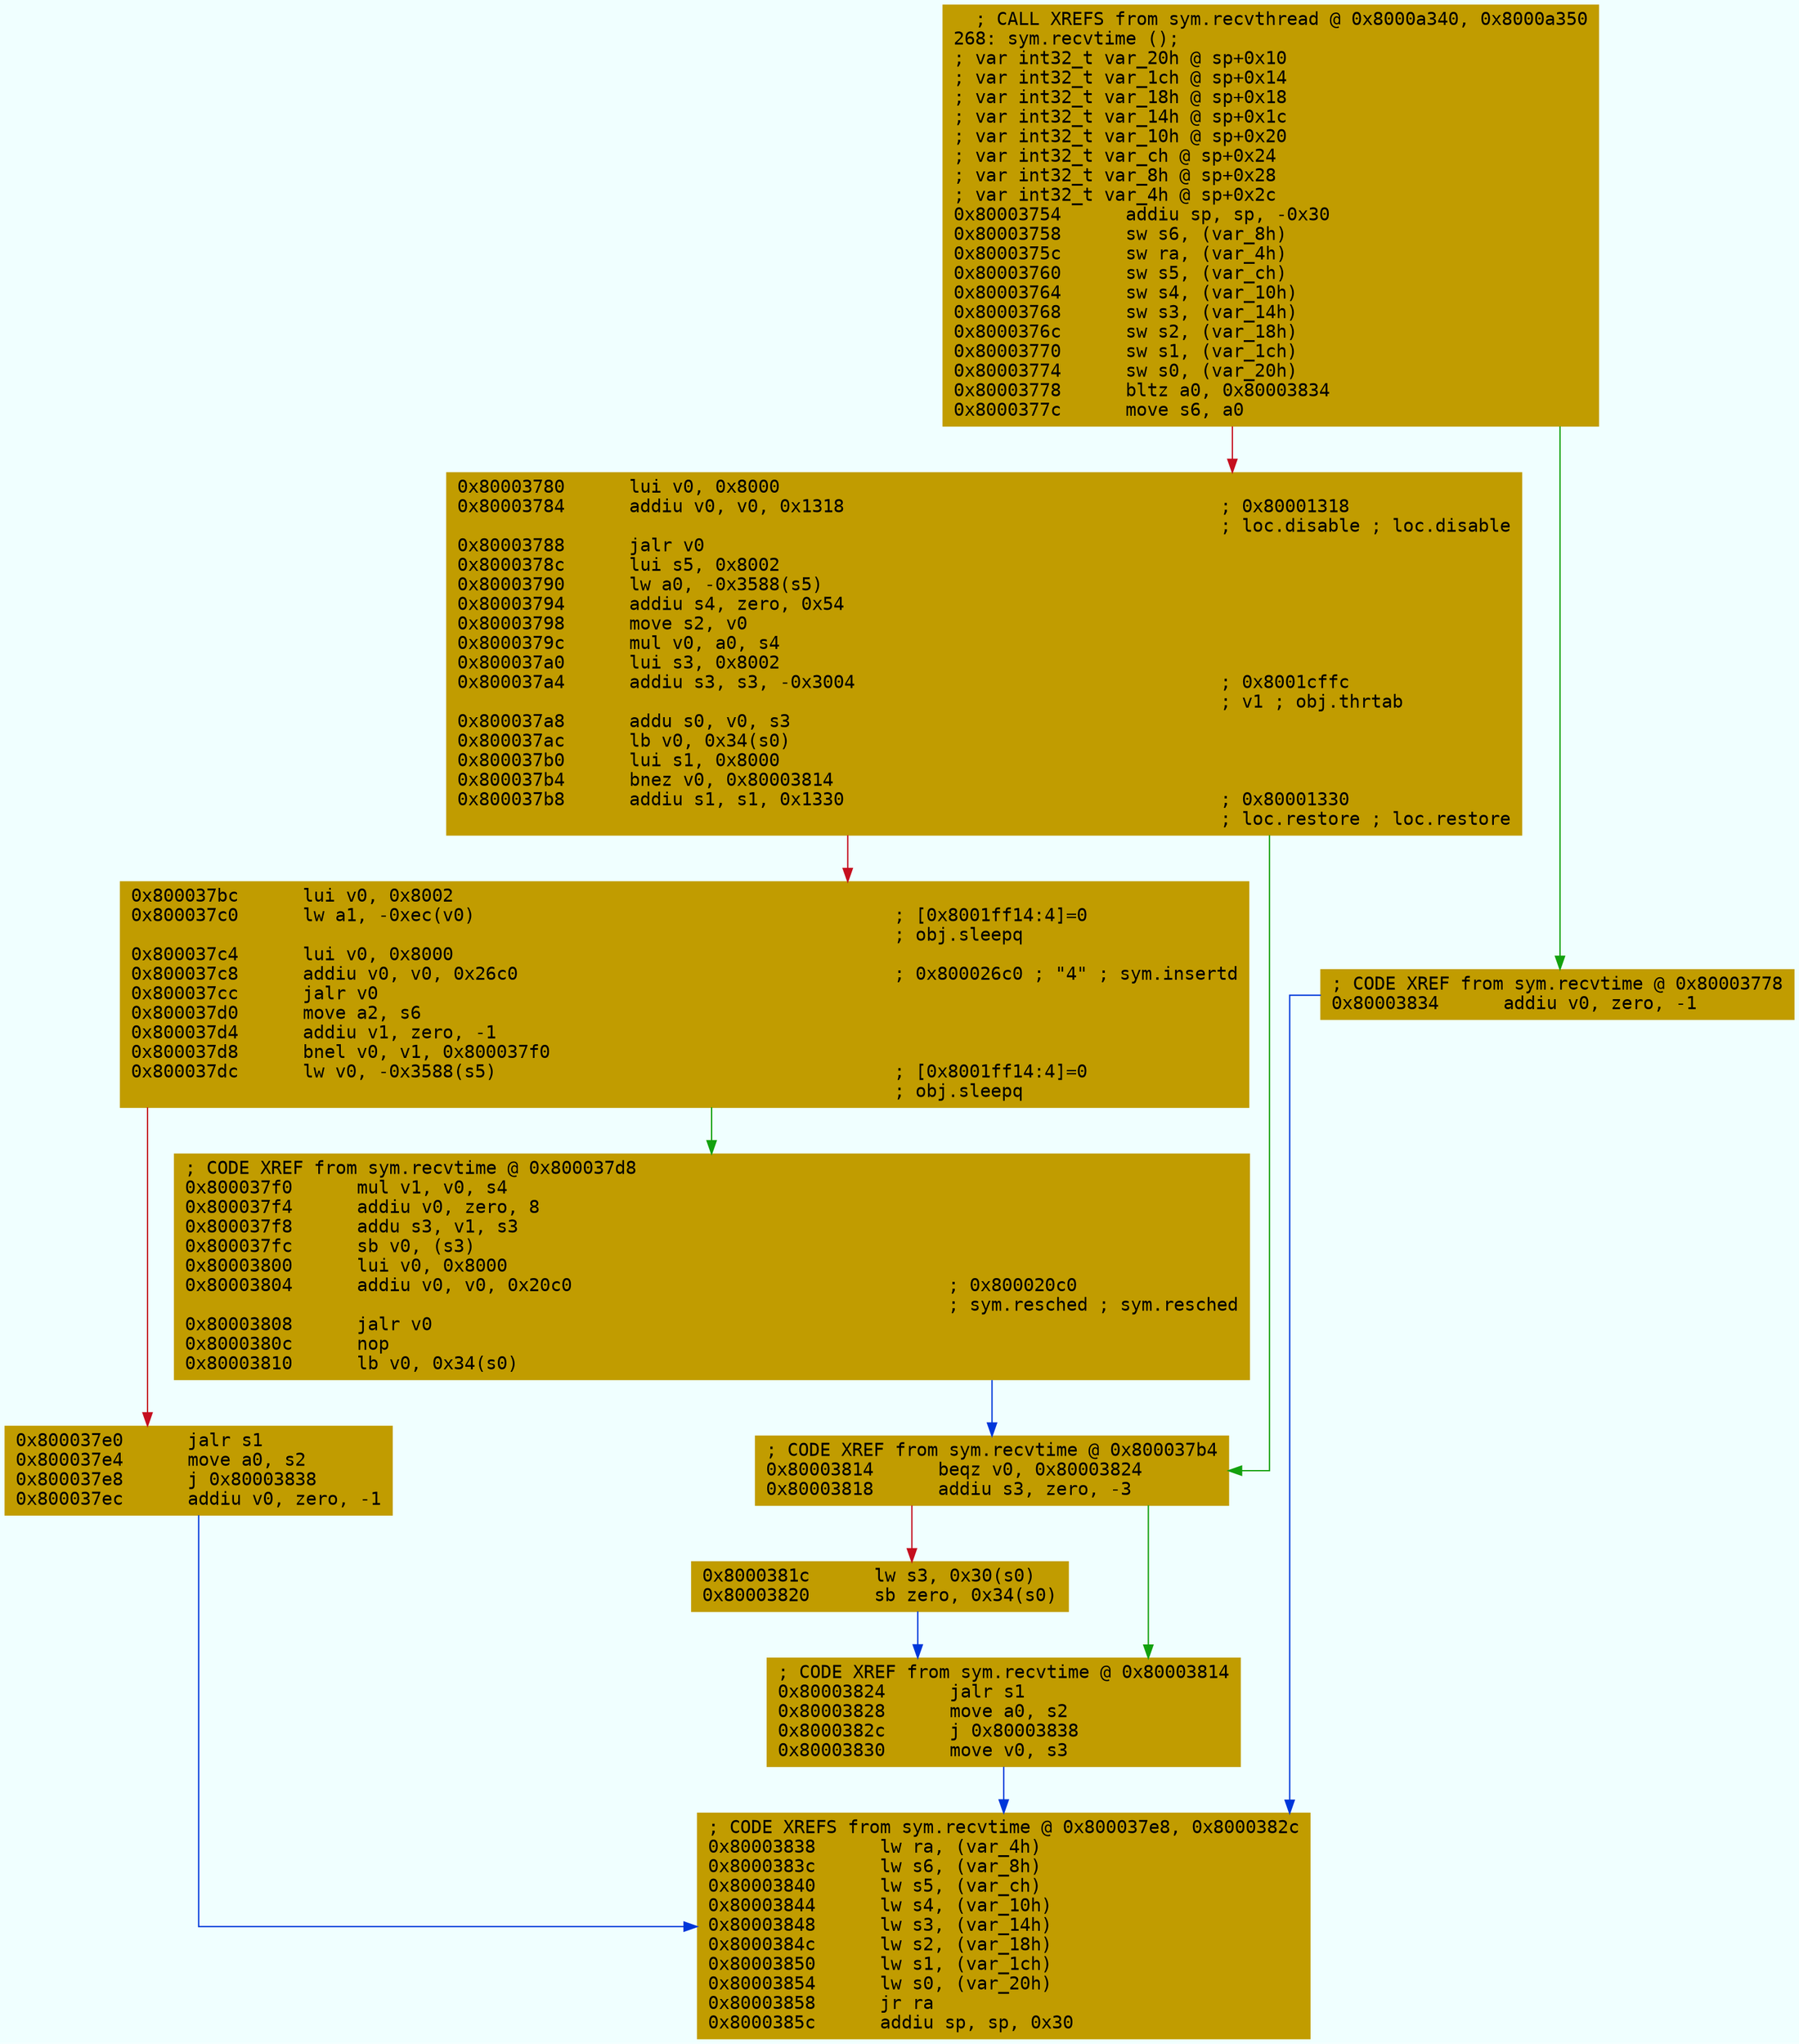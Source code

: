 digraph code {
	graph [bgcolor=azure fontsize=8 fontname="Courier" splines="ortho"];
	node [fillcolor=gray style=filled shape=box];
	edge [arrowhead="normal"];
	"0x80003754" [URL="sym.recvtime/0x80003754", fillcolor="#c19c00",color="#c19c00", fontname="Courier",label="  ; CALL XREFS from sym.recvthread @ 0x8000a340, 0x8000a350\l268: sym.recvtime ();\l; var int32_t var_20h @ sp+0x10\l; var int32_t var_1ch @ sp+0x14\l; var int32_t var_18h @ sp+0x18\l; var int32_t var_14h @ sp+0x1c\l; var int32_t var_10h @ sp+0x20\l; var int32_t var_ch @ sp+0x24\l; var int32_t var_8h @ sp+0x28\l; var int32_t var_4h @ sp+0x2c\l0x80003754      addiu sp, sp, -0x30\l0x80003758      sw s6, (var_8h)\l0x8000375c      sw ra, (var_4h)\l0x80003760      sw s5, (var_ch)\l0x80003764      sw s4, (var_10h)\l0x80003768      sw s3, (var_14h)\l0x8000376c      sw s2, (var_18h)\l0x80003770      sw s1, (var_1ch)\l0x80003774      sw s0, (var_20h)\l0x80003778      bltz a0, 0x80003834\l0x8000377c      move s6, a0\l"]
	"0x80003780" [URL="sym.recvtime/0x80003780", fillcolor="#c19c00",color="#c19c00", fontname="Courier",label="0x80003780      lui v0, 0x8000\l0x80003784      addiu v0, v0, 0x1318                                   ; 0x80001318\l                                                                       ; loc.disable ; loc.disable\l0x80003788      jalr v0\l0x8000378c      lui s5, 0x8002\l0x80003790      lw a0, -0x3588(s5)\l0x80003794      addiu s4, zero, 0x54\l0x80003798      move s2, v0\l0x8000379c      mul v0, a0, s4\l0x800037a0      lui s3, 0x8002\l0x800037a4      addiu s3, s3, -0x3004                                  ; 0x8001cffc\l                                                                       ; v1 ; obj.thrtab\l0x800037a8      addu s0, v0, s3\l0x800037ac      lb v0, 0x34(s0)\l0x800037b0      lui s1, 0x8000\l0x800037b4      bnez v0, 0x80003814\l0x800037b8      addiu s1, s1, 0x1330                                   ; 0x80001330\l                                                                       ; loc.restore ; loc.restore\l"]
	"0x800037bc" [URL="sym.recvtime/0x800037bc", fillcolor="#c19c00",color="#c19c00", fontname="Courier",label="0x800037bc      lui v0, 0x8002\l0x800037c0      lw a1, -0xec(v0)                                       ; [0x8001ff14:4]=0\l                                                                       ; obj.sleepq\l0x800037c4      lui v0, 0x8000\l0x800037c8      addiu v0, v0, 0x26c0                                   ; 0x800026c0 ; \"4\" ; sym.insertd\l0x800037cc      jalr v0\l0x800037d0      move a2, s6\l0x800037d4      addiu v1, zero, -1\l0x800037d8      bnel v0, v1, 0x800037f0\l0x800037dc      lw v0, -0x3588(s5)                                     ; [0x8001ff14:4]=0\l                                                                       ; obj.sleepq\l"]
	"0x800037e0" [URL="sym.recvtime/0x800037e0", fillcolor="#c19c00",color="#c19c00", fontname="Courier",label="0x800037e0      jalr s1\l0x800037e4      move a0, s2\l0x800037e8      j 0x80003838\l0x800037ec      addiu v0, zero, -1\l"]
	"0x800037f0" [URL="sym.recvtime/0x800037f0", fillcolor="#c19c00",color="#c19c00", fontname="Courier",label="; CODE XREF from sym.recvtime @ 0x800037d8\l0x800037f0      mul v1, v0, s4\l0x800037f4      addiu v0, zero, 8\l0x800037f8      addu s3, v1, s3\l0x800037fc      sb v0, (s3)\l0x80003800      lui v0, 0x8000\l0x80003804      addiu v0, v0, 0x20c0                                   ; 0x800020c0\l                                                                       ; sym.resched ; sym.resched\l0x80003808      jalr v0\l0x8000380c      nop\l0x80003810      lb v0, 0x34(s0)\l"]
	"0x80003814" [URL="sym.recvtime/0x80003814", fillcolor="#c19c00",color="#c19c00", fontname="Courier",label="; CODE XREF from sym.recvtime @ 0x800037b4\l0x80003814      beqz v0, 0x80003824\l0x80003818      addiu s3, zero, -3\l"]
	"0x8000381c" [URL="sym.recvtime/0x8000381c", fillcolor="#c19c00",color="#c19c00", fontname="Courier",label="0x8000381c      lw s3, 0x30(s0)\l0x80003820      sb zero, 0x34(s0)\l"]
	"0x80003824" [URL="sym.recvtime/0x80003824", fillcolor="#c19c00",color="#c19c00", fontname="Courier",label="; CODE XREF from sym.recvtime @ 0x80003814\l0x80003824      jalr s1\l0x80003828      move a0, s2\l0x8000382c      j 0x80003838\l0x80003830      move v0, s3\l"]
	"0x80003834" [URL="sym.recvtime/0x80003834", fillcolor="#c19c00",color="#c19c00", fontname="Courier",label="; CODE XREF from sym.recvtime @ 0x80003778\l0x80003834      addiu v0, zero, -1\l"]
	"0x80003838" [URL="sym.recvtime/0x80003838", fillcolor="#c19c00",color="#c19c00", fontname="Courier",label="; CODE XREFS from sym.recvtime @ 0x800037e8, 0x8000382c\l0x80003838      lw ra, (var_4h)\l0x8000383c      lw s6, (var_8h)\l0x80003840      lw s5, (var_ch)\l0x80003844      lw s4, (var_10h)\l0x80003848      lw s3, (var_14h)\l0x8000384c      lw s2, (var_18h)\l0x80003850      lw s1, (var_1ch)\l0x80003854      lw s0, (var_20h)\l0x80003858      jr ra\l0x8000385c      addiu sp, sp, 0x30\l"]
        "0x80003754" -> "0x80003834" [color="#13a10e"];
        "0x80003754" -> "0x80003780" [color="#c50f1f"];
        "0x80003780" -> "0x80003814" [color="#13a10e"];
        "0x80003780" -> "0x800037bc" [color="#c50f1f"];
        "0x800037bc" -> "0x800037f0" [color="#13a10e"];
        "0x800037bc" -> "0x800037e0" [color="#c50f1f"];
        "0x800037e0" -> "0x80003838" [color="#0037da"];
        "0x800037f0" -> "0x80003814" [color="#0037da"];
        "0x80003814" -> "0x80003824" [color="#13a10e"];
        "0x80003814" -> "0x8000381c" [color="#c50f1f"];
        "0x8000381c" -> "0x80003824" [color="#0037da"];
        "0x80003824" -> "0x80003838" [color="#0037da"];
        "0x80003834" -> "0x80003838" [color="#0037da"];
}
